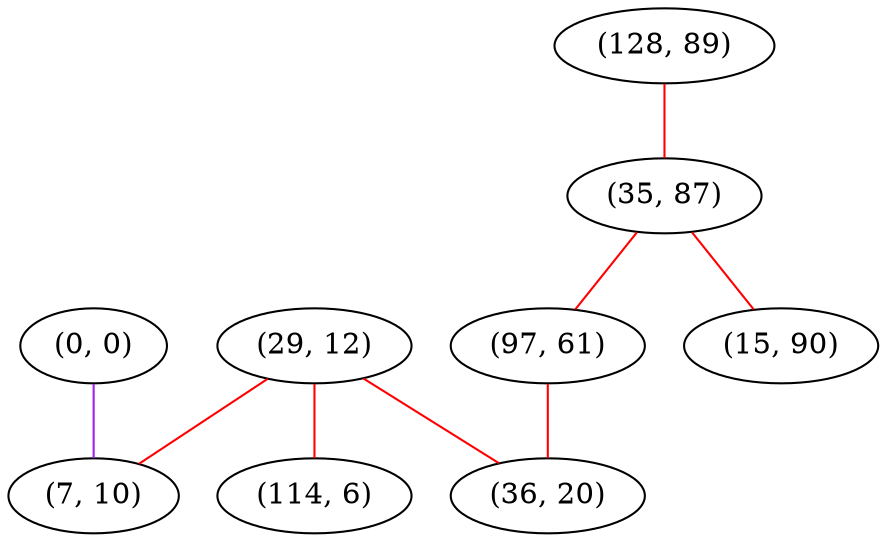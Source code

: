 graph "" {
"(0, 0)";
"(128, 89)";
"(35, 87)";
"(29, 12)";
"(114, 6)";
"(7, 10)";
"(97, 61)";
"(36, 20)";
"(15, 90)";
"(0, 0)" -- "(7, 10)"  [color=purple, key=0, weight=4];
"(128, 89)" -- "(35, 87)"  [color=red, key=0, weight=1];
"(35, 87)" -- "(97, 61)"  [color=red, key=0, weight=1];
"(35, 87)" -- "(15, 90)"  [color=red, key=0, weight=1];
"(29, 12)" -- "(114, 6)"  [color=red, key=0, weight=1];
"(29, 12)" -- "(36, 20)"  [color=red, key=0, weight=1];
"(29, 12)" -- "(7, 10)"  [color=red, key=0, weight=1];
"(97, 61)" -- "(36, 20)"  [color=red, key=0, weight=1];
}
